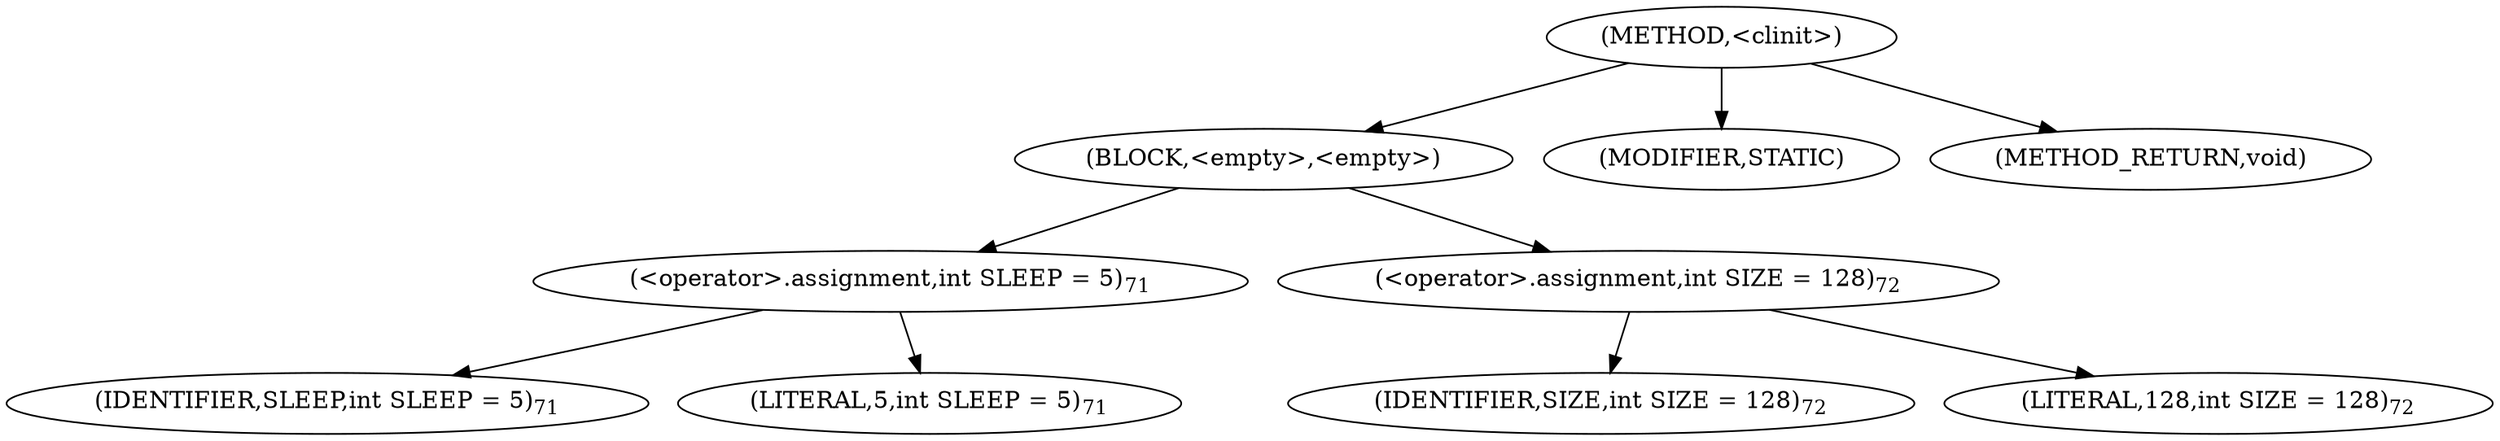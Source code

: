 digraph "&lt;clinit&gt;" {  
"90" [label = <(METHOD,&lt;clinit&gt;)> ]
"91" [label = <(BLOCK,&lt;empty&gt;,&lt;empty&gt;)> ]
"92" [label = <(&lt;operator&gt;.assignment,int SLEEP = 5)<SUB>71</SUB>> ]
"93" [label = <(IDENTIFIER,SLEEP,int SLEEP = 5)<SUB>71</SUB>> ]
"94" [label = <(LITERAL,5,int SLEEP = 5)<SUB>71</SUB>> ]
"95" [label = <(&lt;operator&gt;.assignment,int SIZE = 128)<SUB>72</SUB>> ]
"96" [label = <(IDENTIFIER,SIZE,int SIZE = 128)<SUB>72</SUB>> ]
"97" [label = <(LITERAL,128,int SIZE = 128)<SUB>72</SUB>> ]
"98" [label = <(MODIFIER,STATIC)> ]
"99" [label = <(METHOD_RETURN,void)> ]
  "90" -> "91" 
  "90" -> "98" 
  "90" -> "99" 
  "91" -> "92" 
  "91" -> "95" 
  "92" -> "93" 
  "92" -> "94" 
  "95" -> "96" 
  "95" -> "97" 
}
